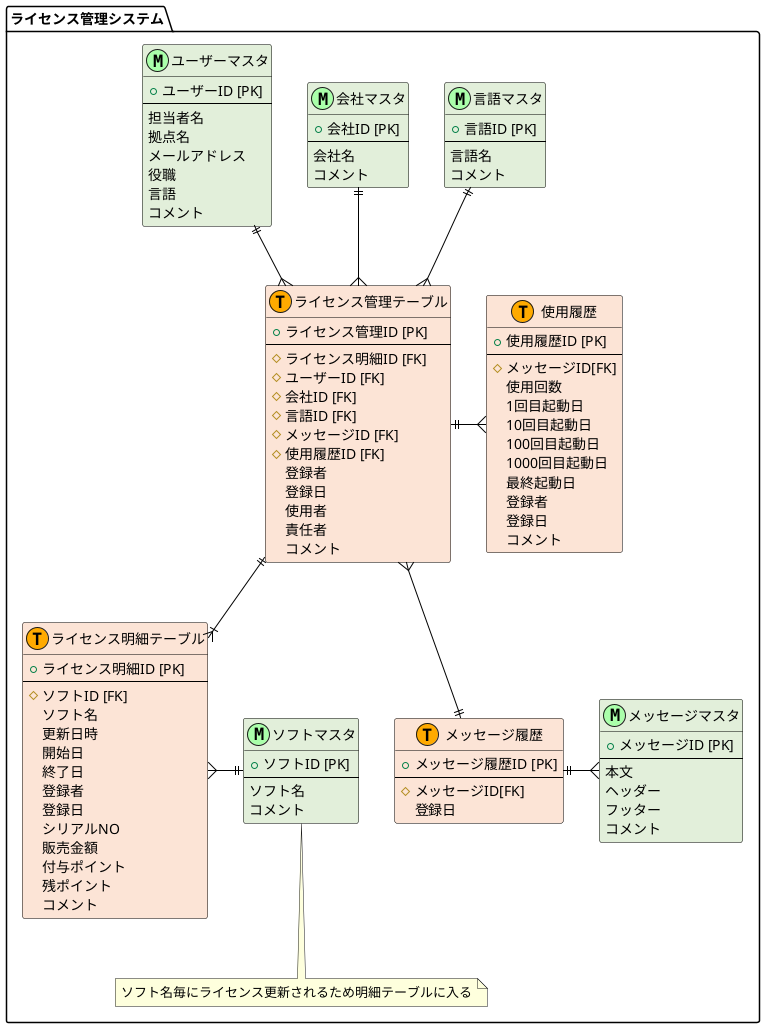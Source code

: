 @startuml ER図

'-------------------------------------------------
' 2019/09/17 吉冨 新規作成 
'
'-------------------------------------------------

!define MAIN_ENTITY #E2EFDA
!define MAIN_ENTITY_2 #FCE4D6

!define METAL #F2F2F2
!define MASTER_MARK_COLOR AAFFAA
!define TRANSACTION_MARK_COLOR FFAA00

skinparam class {
    BackgroundColor White
    BorderColor Black
    ArrowColor Black
}

package "ライセンス管理システム" as target_system {
    entity "ライセンス管理テーブル" as License <<T,TRANSACTION_MARK_COLOR>> MAIN_ENTITY_2 {
        + ライセンス管理ID [PK]
        --
        # ライセンス明細ID [FK]
        # ユーザーID [FK]
        # 会社ID [FK]
        # 言語ID [FK]
        # メッセージID [FK]
        # 使用履歴ID [FK]
        登録者
        登録日
        使用者
        責任者
        コメント
    }

    entity "ライセンス明細テーブル" as LicenseDetail <<T,TRANSACTION_MARK_COLOR>> MAIN_ENTITY_2 {
        + ライセンス明細ID [PK]
        --
        # ソフトID [FK]
        ソフト名
        更新日時
        開始日
        終了日
        登録者
        登録日
        シリアルNO
        販売金額
        付与ポイント
        残ポイント
        コメント
    }

    entity "ソフトマスタ" as Softwear <<M,MASTER_MARK_COLOR>> MAIN_ENTITY {
        + ソフトID [PK]
        --
        ソフト名
        コメント
    }

    note bottom of Softwear : ソフト名毎にライセンス更新されるため明細テーブルに入る


    entity "ユーザーマスタ" as User <<M,MASTER_MARK_COLOR>> MAIN_ENTITY {
        + ユーザーID [PK]
        --
        担当者名
        拠点名
        メールアドレス
        役職
        言語
        コメント
    }

    entity "会社マスタ" as Company <<M,MASTER_MARK_COLOR>> MAIN_ENTITY {
        + 会社ID [PK]
        --
        会社名
        コメント
    }

    entity "言語マスタ" as Language <<M,MASTER_MARK_COLOR>> MAIN_ENTITY {
        + 言語ID [PK]
        --
        言語名
        コメント
    }

    entity "メッセージマスタ" as Message <<M,MASTER_MARK_COLOR>> MAIN_ENTITY {
        + メッセージID [PK]
        --
        本文
        ヘッダー
        フッター
        コメント
    }

    entity "メッセージ履歴" as MessageHistory <<T,TRANSACTION_MARK_COLOR>> MAIN_ENTITY_2 {
        + メッセージ履歴ID [PK]
        --
        # メッセージID[FK]
        登録日
    }

    entity "使用履歴" as UseHistory <<T,TRANSACTION_MARK_COLOR>> MAIN_ENTITY_2 {
        + 使用履歴ID [PK]
        --
        # メッセージID[FK]
       使用回数
       1回目起動日
       10回目起動日
       100回目起動日
       1000回目起動日
       最終起動日
       登録者
       登録日
       コメント
    }

}

License        ||--|{     LicenseDetail
License         }-up-||   User
License         }--||     MessageHistory
License         }-up-||   Company
License         }-up-||   Language
License        ||-{       UseHistory   

LicenseDetail   }-||      Softwear
MessageHistory ||-{       Message

'note bottom of customer : 別プロジェクト\nDB-Linkで参照する

@enduml